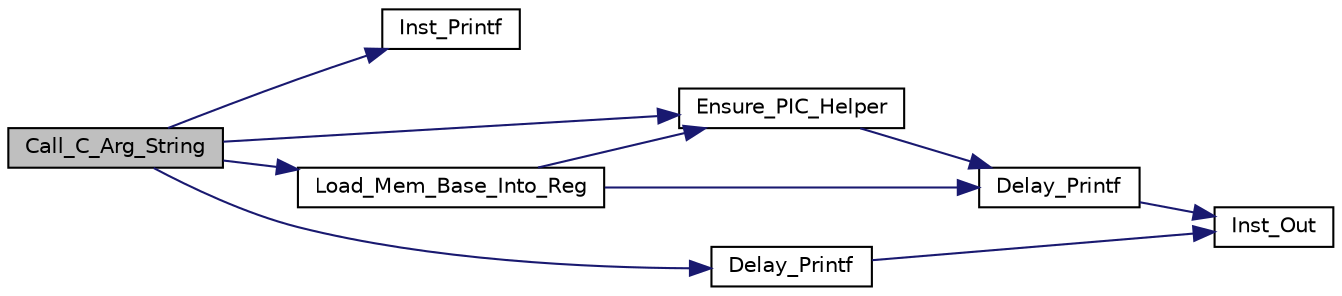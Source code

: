 digraph "Call_C_Arg_String"
{
  edge [fontname="Helvetica",fontsize="10",labelfontname="Helvetica",labelfontsize="10"];
  node [fontname="Helvetica",fontsize="10",shape=record];
  rankdir="LR";
  Node1 [label="Call_C_Arg_String",height=0.2,width=0.4,color="black", fillcolor="grey75", style="filled", fontcolor="black"];
  Node1 -> Node2 [color="midnightblue",fontsize="10",style="solid"];
  Node2 [label="Inst_Printf",height=0.2,width=0.4,color="black", fillcolor="white", style="filled",URL="$ma2asm_8c.html#afeaa1e73d1371e09e196c12b114b9845"];
  Node1 -> Node3 [color="midnightblue",fontsize="10",style="solid"];
  Node3 [label="Ensure_PIC_Helper",height=0.2,width=0.4,color="black", fillcolor="white", style="filled",URL="$sparc64__any_8c.html#a1c314f383e20164d689d43a1fb4ff1d0"];
  Node3 -> Node4 [color="midnightblue",fontsize="10",style="solid"];
  Node4 [label="Delay_Printf",height=0.2,width=0.4,color="black", fillcolor="white", style="filled",URL="$sparc64__any_8c.html#a7884ec03fffa38e282f499d97aac3ee2"];
  Node4 -> Node5 [color="midnightblue",fontsize="10",style="solid"];
  Node5 [label="Inst_Out",height=0.2,width=0.4,color="black", fillcolor="white", style="filled",URL="$ma2asm_8c.html#a9608e324baa0506520d6ae9b95ae89ab"];
  Node1 -> Node6 [color="midnightblue",fontsize="10",style="solid"];
  Node6 [label="Load_Mem_Base_Into_Reg",height=0.2,width=0.4,color="black", fillcolor="white", style="filled",URL="$sparc64__any_8c.html#a748d9bb92baa2d2f908e5948d55d0615"];
  Node6 -> Node3 [color="midnightblue",fontsize="10",style="solid"];
  Node6 -> Node4 [color="midnightblue",fontsize="10",style="solid"];
  Node1 -> Node7 [color="midnightblue",fontsize="10",style="solid"];
  Node7 [label="Delay_Printf",height=0.2,width=0.4,color="black", fillcolor="white", style="filled",URL="$sparc__any_8c.html#a7884ec03fffa38e282f499d97aac3ee2"];
  Node7 -> Node5 [color="midnightblue",fontsize="10",style="solid"];
}
